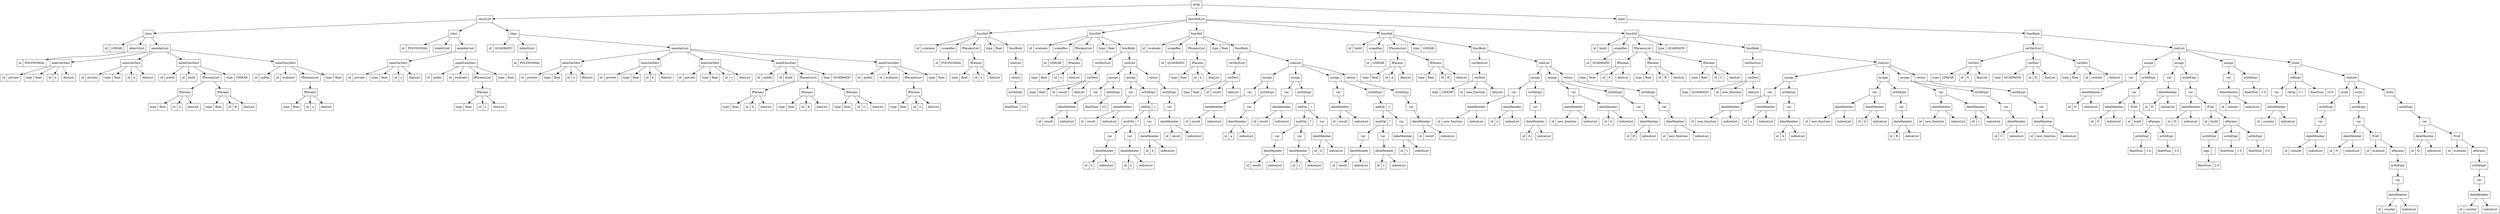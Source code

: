 digraph ast {
node [shape=record];
0[label="prog"]
0 -> 1
1[label="classList"]
1 -> 2
2[label="class"]
2 -> 3
3[label="id | LINEAR"]
2 -> 4
4[label="inheritList"]
4 -> 5
5[label="id | POLYNOMIAL"]
2 -> 6
6[label="memberList"]
6 -> 7
7[label="memVarDecl"]
7 -> 8
8[label="id | private"]
7 -> 9
9[label="type | float"]
7 -> 10
10[label="id | a"]
7 -> 11
11[label="dimList"]
6 -> 12
12[label="memVarDecl"]
12 -> 13
13[label="id | private"]
12 -> 14
14[label="type | float"]
12 -> 15
15[label="id | b"]
12 -> 16
16[label="dimList"]
6 -> 17
17[label="memFuncDecl"]
17 -> 18
18[label="id | public"]
17 -> 19
19[label="id | build"]
17 -> 20
20[label="fParamsList"]
20 -> 21
21[label="fParams"]
21 -> 22
22[label="type | float"]
21 -> 23
23[label="id | A"]
21 -> 24
24[label="dimList"]
20 -> 25
25[label="fParams"]
25 -> 26
26[label="type | float"]
25 -> 27
27[label="id | B"]
25 -> 28
28[label="dimList"]
17 -> 29
29[label="type | LINEAR"]
6 -> 30
30[label="memFuncDecl"]
30 -> 31
31[label="id | public"]
30 -> 32
32[label="id | evaluate"]
30 -> 33
33[label="fParamsList"]
33 -> 34
34[label="fParams"]
34 -> 35
35[label="type | float"]
34 -> 36
36[label="id | x"]
34 -> 37
37[label="dimList"]
30 -> 38
38[label="type | float"]
1 -> 39
39[label="class"]
39 -> 40
40[label="id | POLYNOMIAL"]
39 -> 41
41[label="inheritList"]
39 -> 42
42[label="memberList"]
42 -> 43
43[label="memVarDecl"]
43 -> 44
44[label="id | private"]
43 -> 45
45[label="type | float"]
43 -> 46
46[label="id | z"]
43 -> 47
47[label="dimList"]
42 -> 48
48[label="memFuncDecl"]
48 -> 49
49[label="id | public"]
48 -> 50
50[label="id | evaluate"]
48 -> 51
51[label="fParamsList"]
51 -> 52
52[label="fParams"]
52 -> 53
53[label="type | float"]
52 -> 54
54[label="id | x"]
52 -> 55
55[label="dimList"]
48 -> 56
56[label="type | float"]
1 -> 57
57[label="class"]
57 -> 58
58[label="id | QUADRATIC"]
57 -> 59
59[label="inheritList"]
59 -> 60
60[label="id | POLYNOMIAL"]
57 -> 61
61[label="memberList"]
61 -> 62
62[label="memVarDecl"]
62 -> 63
63[label="id | private"]
62 -> 64
64[label="type | float"]
62 -> 65
65[label="id | a"]
62 -> 66
66[label="dimList"]
61 -> 67
67[label="memVarDecl"]
67 -> 68
68[label="id | private"]
67 -> 69
69[label="type | float"]
67 -> 70
70[label="id | b"]
67 -> 71
71[label="dimList"]
61 -> 72
72[label="memVarDecl"]
72 -> 73
73[label="id | private"]
72 -> 74
74[label="type | float"]
72 -> 75
75[label="id | c"]
72 -> 76
76[label="dimList"]
61 -> 77
77[label="memFuncDecl"]
77 -> 78
78[label="id | public"]
77 -> 79
79[label="id | build"]
77 -> 80
80[label="fParamsList"]
80 -> 81
81[label="fParams"]
81 -> 82
82[label="type | float"]
81 -> 83
83[label="id | A"]
81 -> 84
84[label="dimList"]
80 -> 85
85[label="fParams"]
85 -> 86
86[label="type | float"]
85 -> 87
87[label="id | B"]
85 -> 88
88[label="dimList"]
80 -> 89
89[label="fParams"]
89 -> 90
90[label="type | float"]
89 -> 91
91[label="id | C"]
89 -> 92
92[label="dimList"]
77 -> 93
93[label="type | QUADRATIC"]
61 -> 94
94[label="memFuncDecl"]
94 -> 95
95[label="id | public"]
94 -> 96
96[label="id | evaluate"]
94 -> 97
97[label="fParamsList"]
97 -> 98
98[label="fParams"]
98 -> 99
99[label="type | float"]
98 -> 100
100[label="id | x"]
98 -> 101
101[label="dimList"]
94 -> 102
102[label="type | float"]
0 -> 103
103[label="funcDefList"]
103 -> 104
104[label="funcDef"]
104 -> 105
105[label="id | evaluate"]
104 -> 106
106[label="scopeRes"]
106 -> 107
107[label="id | POLYNOMIAL"]
104 -> 108
108[label="fParamsList"]
108 -> 109
109[label="fParams"]
109 -> 110
110[label="type | float"]
109 -> 111
111[label="id | x"]
109 -> 112
112[label="dimList"]
104 -> 113
113[label="type | float"]
104 -> 114
114[label="funcBody"]
114 -> 115
115[label="statList"]
115 -> 116
116[label="return"]
116 -> 117
117[label="arithExpr"]
117 -> 118
118[label="floatNum | 0.0"]
103 -> 119
119[label="funcDef"]
119 -> 120
120[label="id | evaluate"]
119 -> 121
121[label="scopeRes"]
121 -> 122
122[label="id | LINEAR"]
119 -> 123
123[label="fParamsList"]
123 -> 124
124[label="fParams"]
124 -> 125
125[label="type | float"]
124 -> 126
126[label="id | x"]
124 -> 127
127[label="dimList"]
119 -> 128
128[label="type | float"]
119 -> 129
129[label="funcBody"]
129 -> 130
130[label="varDeclList"]
130 -> 131
131[label="varDecl"]
131 -> 132
132[label="type | float"]
131 -> 133
133[label="id | result"]
131 -> 134
134[label="dimList"]
129 -> 135
135[label="statList"]
135 -> 136
136[label="assign"]
136 -> 137
137[label="var"]
137 -> 138
138[label="dataMember"]
138 -> 139
139[label="id | result"]
138 -> 140
140[label="indiceList"]
136 -> 141
141[label="arithExpr"]
141 -> 142
142[label="floatNum | 0.0"]
135 -> 143
143[label="assign"]
143 -> 144
144[label="var"]
144 -> 145
145[label="dataMember"]
145 -> 146
146[label="id | result"]
145 -> 147
147[label="indiceList"]
143 -> 148
148[label="arithExpr"]
148 -> 149
149[label="addOp | +"]
149 -> 150
150[label="multOp | *"]
150 -> 151
151[label="var"]
151 -> 152
152[label="dataMember"]
152 -> 153
153[label="id | a"]
152 -> 154
154[label="indiceList"]
150 -> 155
155[label="var"]
155 -> 156
156[label="dataMember"]
156 -> 157
157[label="id | x"]
156 -> 158
158[label="indiceList"]
149 -> 159
159[label="var"]
159 -> 160
160[label="dataMember"]
160 -> 161
161[label="id | b"]
160 -> 162
162[label="indiceList"]
135 -> 163
163[label="return"]
163 -> 164
164[label="arithExpr"]
164 -> 165
165[label="var"]
165 -> 166
166[label="dataMember"]
166 -> 167
167[label="id | result"]
166 -> 168
168[label="indiceList"]
103 -> 169
169[label="funcDef"]
169 -> 170
170[label="id | evaluate"]
169 -> 171
171[label="scopeRes"]
171 -> 172
172[label="id | QUADRATIC"]
169 -> 173
173[label="fParamsList"]
173 -> 174
174[label="fParams"]
174 -> 175
175[label="type | float"]
174 -> 176
176[label="id | x"]
174 -> 177
177[label="dimList"]
169 -> 178
178[label="type | float"]
169 -> 179
179[label="funcBody"]
179 -> 180
180[label="varDeclList"]
180 -> 181
181[label="varDecl"]
181 -> 182
182[label="type | float"]
181 -> 183
183[label="id | result"]
181 -> 184
184[label="dimList"]
179 -> 185
185[label="statList"]
185 -> 186
186[label="assign"]
186 -> 187
187[label="var"]
187 -> 188
188[label="dataMember"]
188 -> 189
189[label="id | result"]
188 -> 190
190[label="indiceList"]
186 -> 191
191[label="arithExpr"]
191 -> 192
192[label="var"]
192 -> 193
193[label="dataMember"]
193 -> 194
194[label="id | a"]
193 -> 195
195[label="indiceList"]
185 -> 196
196[label="assign"]
196 -> 197
197[label="var"]
197 -> 198
198[label="dataMember"]
198 -> 199
199[label="id | result"]
198 -> 200
200[label="indiceList"]
196 -> 201
201[label="arithExpr"]
201 -> 202
202[label="addOp | +"]
202 -> 203
203[label="multOp | *"]
203 -> 204
204[label="var"]
204 -> 205
205[label="dataMember"]
205 -> 206
206[label="id | result"]
205 -> 207
207[label="indiceList"]
203 -> 208
208[label="var"]
208 -> 209
209[label="dataMember"]
209 -> 210
210[label="id | x"]
209 -> 211
211[label="indiceList"]
202 -> 212
212[label="var"]
212 -> 213
213[label="dataMember"]
213 -> 214
214[label="id | b"]
213 -> 215
215[label="indiceList"]
185 -> 216
216[label="assign"]
216 -> 217
217[label="var"]
217 -> 218
218[label="dataMember"]
218 -> 219
219[label="id | result"]
218 -> 220
220[label="indiceList"]
216 -> 221
221[label="arithExpr"]
221 -> 222
222[label="addOp | +"]
222 -> 223
223[label="multOp | *"]
223 -> 224
224[label="var"]
224 -> 225
225[label="dataMember"]
225 -> 226
226[label="id | result"]
225 -> 227
227[label="indiceList"]
223 -> 228
228[label="var"]
228 -> 229
229[label="dataMember"]
229 -> 230
230[label="id | x"]
229 -> 231
231[label="indiceList"]
222 -> 232
232[label="var"]
232 -> 233
233[label="dataMember"]
233 -> 234
234[label="id | c"]
233 -> 235
235[label="indiceList"]
185 -> 236
236[label="return"]
236 -> 237
237[label="arithExpr"]
237 -> 238
238[label="var"]
238 -> 239
239[label="dataMember"]
239 -> 240
240[label="id | result"]
239 -> 241
241[label="indiceList"]
103 -> 242
242[label="funcDef"]
242 -> 243
243[label="id | build"]
242 -> 244
244[label="scopeRes"]
244 -> 245
245[label="id | LINEAR"]
242 -> 246
246[label="fParamsList"]
246 -> 247
247[label="fParams"]
247 -> 248
248[label="type | float"]
247 -> 249
249[label="id | A"]
247 -> 250
250[label="dimList"]
246 -> 251
251[label="fParams"]
251 -> 252
252[label="type | float"]
251 -> 253
253[label="id | B"]
251 -> 254
254[label="dimList"]
242 -> 255
255[label="type | LINEAR"]
242 -> 256
256[label="funcBody"]
256 -> 257
257[label="varDeclList"]
257 -> 258
258[label="varDecl"]
258 -> 259
259[label="type | LINEAR"]
258 -> 260
260[label="id | new_function"]
258 -> 261
261[label="dimList"]
256 -> 262
262[label="statList"]
262 -> 263
263[label="assign"]
263 -> 264
264[label="var"]
264 -> 265
265[label="dataMember"]
265 -> 266
266[label="id | new_function"]
265 -> 267
267[label="indiceList"]
264 -> 268
268[label="dataMember"]
268 -> 269
269[label="id | a"]
268 -> 270
270[label="indiceList"]
263 -> 271
271[label="arithExpr"]
271 -> 272
272[label="var"]
272 -> 273
273[label="dataMember"]
273 -> 274
274[label="id | A"]
273 -> 275
275[label="indiceList"]
262 -> 276
276[label="assign"]
276 -> 277
277[label="var"]
277 -> 278
278[label="dataMember"]
278 -> 279
279[label="id | new_function"]
278 -> 280
280[label="indiceList"]
277 -> 281
281[label="dataMember"]
281 -> 282
282[label="id | b"]
281 -> 283
283[label="indiceList"]
276 -> 284
284[label="arithExpr"]
284 -> 285
285[label="var"]
285 -> 286
286[label="dataMember"]
286 -> 287
287[label="id | B"]
286 -> 288
288[label="indiceList"]
262 -> 289
289[label="return"]
289 -> 290
290[label="arithExpr"]
290 -> 291
291[label="var"]
291 -> 292
292[label="dataMember"]
292 -> 293
293[label="id | new_function"]
292 -> 294
294[label="indiceList"]
103 -> 295
295[label="funcDef"]
295 -> 296
296[label="id | build"]
295 -> 297
297[label="scopeRes"]
297 -> 298
298[label="id | QUADRATIC"]
295 -> 299
299[label="fParamsList"]
299 -> 300
300[label="fParams"]
300 -> 301
301[label="type | float"]
300 -> 302
302[label="id | A"]
300 -> 303
303[label="dimList"]
299 -> 304
304[label="fParams"]
304 -> 305
305[label="type | float"]
304 -> 306
306[label="id | B"]
304 -> 307
307[label="dimList"]
299 -> 308
308[label="fParams"]
308 -> 309
309[label="type | float"]
308 -> 310
310[label="id | C"]
308 -> 311
311[label="dimList"]
295 -> 312
312[label="type | QUADRATIC"]
295 -> 313
313[label="funcBody"]
313 -> 314
314[label="varDeclList"]
314 -> 315
315[label="varDecl"]
315 -> 316
316[label="type | QUADRATIC"]
315 -> 317
317[label="id | new_function"]
315 -> 318
318[label="dimList"]
313 -> 319
319[label="statList"]
319 -> 320
320[label="assign"]
320 -> 321
321[label="var"]
321 -> 322
322[label="dataMember"]
322 -> 323
323[label="id | new_function"]
322 -> 324
324[label="indiceList"]
321 -> 325
325[label="dataMember"]
325 -> 326
326[label="id | a"]
325 -> 327
327[label="indiceList"]
320 -> 328
328[label="arithExpr"]
328 -> 329
329[label="var"]
329 -> 330
330[label="dataMember"]
330 -> 331
331[label="id | A"]
330 -> 332
332[label="indiceList"]
319 -> 333
333[label="assign"]
333 -> 334
334[label="var"]
334 -> 335
335[label="dataMember"]
335 -> 336
336[label="id | new_function"]
335 -> 337
337[label="indiceList"]
334 -> 338
338[label="dataMember"]
338 -> 339
339[label="id | b"]
338 -> 340
340[label="indiceList"]
333 -> 341
341[label="arithExpr"]
341 -> 342
342[label="var"]
342 -> 343
343[label="dataMember"]
343 -> 344
344[label="id | B"]
343 -> 345
345[label="indiceList"]
319 -> 346
346[label="assign"]
346 -> 347
347[label="var"]
347 -> 348
348[label="dataMember"]
348 -> 349
349[label="id | new_function"]
348 -> 350
350[label="indiceList"]
347 -> 351
351[label="dataMember"]
351 -> 352
352[label="id | c"]
351 -> 353
353[label="indiceList"]
346 -> 354
354[label="arithExpr"]
354 -> 355
355[label="var"]
355 -> 356
356[label="dataMember"]
356 -> 357
357[label="id | C"]
356 -> 358
358[label="indiceList"]
319 -> 359
359[label="return"]
359 -> 360
360[label="arithExpr"]
360 -> 361
361[label="var"]
361 -> 362
362[label="dataMember"]
362 -> 363
363[label="id | new_function"]
362 -> 364
364[label="indiceList"]
0 -> 365
365[label="main"]
365 -> 366
366[label="funcBody"]
366 -> 367
367[label="varDeclList"]
367 -> 368
368[label="varDecl"]
368 -> 369
369[label="type | LINEAR"]
368 -> 370
370[label="id | f1"]
368 -> 371
371[label="dimList"]
367 -> 372
372[label="varDecl"]
372 -> 373
373[label="type | QUADRATIC"]
372 -> 374
374[label="id | f2"]
372 -> 375
375[label="dimList"]
367 -> 376
376[label="varDecl"]
376 -> 377
377[label="type | float"]
376 -> 378
378[label="id | counter"]
376 -> 379
379[label="dimList"]
366 -> 380
380[label="statList"]
380 -> 381
381[label="assign"]
381 -> 382
382[label="var"]
382 -> 383
383[label="dataMember"]
383 -> 384
384[label="id | f1"]
383 -> 385
385[label="indiceList"]
381 -> 386
386[label="arithExpr"]
386 -> 387
387[label="var"]
387 -> 388
388[label="dataMember"]
388 -> 389
389[label="id | f1"]
388 -> 390
390[label="indiceList"]
387 -> 391
391[label="fCall"]
391 -> 392
392[label="id | build"]
391 -> 393
393[label="aParams"]
393 -> 394
394[label="arithExpr"]
394 -> 395
395[label="floatNum | 2.0"]
393 -> 396
396[label="arithExpr"]
396 -> 397
397[label="floatNum | 3.5"]
380 -> 398
398[label="assign"]
398 -> 399
399[label="var"]
399 -> 400
400[label="dataMember"]
400 -> 401
401[label="id | f2"]
400 -> 402
402[label="indiceList"]
398 -> 403
403[label="arithExpr"]
403 -> 404
404[label="var"]
404 -> 405
405[label="dataMember"]
405 -> 406
406[label="id | f2"]
405 -> 407
407[label="indiceList"]
404 -> 408
408[label="fCall"]
408 -> 409
409[label="id | build"]
408 -> 410
410[label="aParams"]
410 -> 411
411[label="arithExpr"]
411 -> 412
412[label="sign | -"]
412 -> 413
413[label="floatNum | 2.0"]
410 -> 414
414[label="arithExpr"]
414 -> 415
415[label="floatNum | 1.0"]
410 -> 416
416[label="arithExpr"]
416 -> 417
417[label="floatNum | 0.0"]
380 -> 418
418[label="assign"]
418 -> 419
419[label="var"]
419 -> 420
420[label="dataMember"]
420 -> 421
421[label="id | counter"]
420 -> 422
422[label="indiceList"]
418 -> 423
423[label="arithExpr"]
423 -> 424
424[label="floatNum | 1.0"]
380 -> 425
425[label="while"]
425 -> 426
426[label="relExpr"]
426 -> 427
427[label="var"]
427 -> 428
428[label="dataMember"]
428 -> 429
429[label="id | counter"]
428 -> 430
430[label="indiceList"]
426 -> 431
431[label="relOp | \<="]
426 -> 432
432[label="floatNum | 10.0"]
425 -> 433
433[label="statList"]
433 -> 434
434[label="write"]
434 -> 435
435[label="arithExpr"]
435 -> 436
436[label="var"]
436 -> 437
437[label="dataMember"]
437 -> 438
438[label="id | counter"]
437 -> 439
439[label="indiceList"]
433 -> 440
440[label="write"]
440 -> 441
441[label="arithExpr"]
441 -> 442
442[label="var"]
442 -> 443
443[label="dataMember"]
443 -> 444
444[label="id | f1"]
443 -> 445
445[label="indiceList"]
442 -> 446
446[label="fCall"]
446 -> 447
447[label="id | evaluate"]
446 -> 448
448[label="aParams"]
448 -> 449
449[label="arithExpr"]
449 -> 450
450[label="var"]
450 -> 451
451[label="dataMember"]
451 -> 452
452[label="id | counter"]
451 -> 453
453[label="indiceList"]
433 -> 454
454[label="write"]
454 -> 455
455[label="arithExpr"]
455 -> 456
456[label="var"]
456 -> 457
457[label="dataMember"]
457 -> 458
458[label="id | f2"]
457 -> 459
459[label="indiceList"]
456 -> 460
460[label="fCall"]
460 -> 461
461[label="id | evaluate"]
460 -> 462
462[label="aParams"]
462 -> 463
463[label="arithExpr"]
463 -> 464
464[label="var"]
464 -> 465
465[label="dataMember"]
465 -> 466
466[label="id | counter"]
465 -> 467
467[label="indiceList"]
}